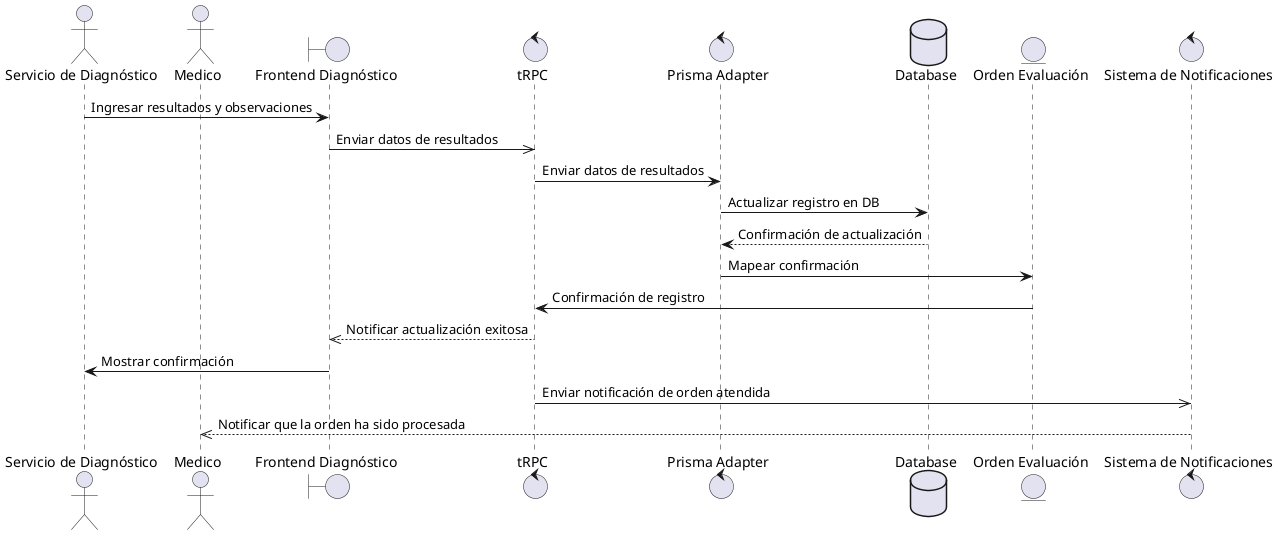 @startuml

actor "Servicio de Diagnóstico" as Diagnostico
actor Medico

boundary "Frontend Diagnóstico" as Frontend

control tRPC
control "Prisma Adapter" as Prisma
database Database
entity "Orden Evaluación" as OrdenCtrl
control "Sistema de Notificaciones" as Notif

' --- Procesamiento de la orden ---
Diagnostico -> Frontend: Ingresar resultados y observaciones
Frontend ->> tRPC: Enviar datos de resultados
tRPC -> Prisma: Enviar datos de resultados
Prisma -> Database: Actualizar registro en DB
Database --> Prisma: Confirmación de actualización
Prisma -> OrdenCtrl: Mapear confirmación
OrdenCtrl -> tRPC: Confirmación de registro
tRPC -->> Frontend: Notificar actualización exitosa
Frontend -> Diagnostico: Mostrar confirmación

' --- Notificación al médico ---
tRPC ->> Notif: Enviar notificación de orden atendida
Notif -->> Medico: Notificar que la orden ha sido procesada

@enduml
